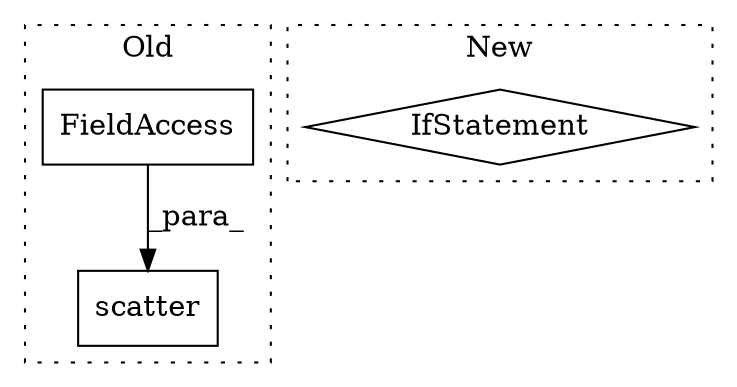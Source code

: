 digraph G {
subgraph cluster0 {
1 [label="scatter" a="32" s="1676,1741" l="8,1" shape="box"];
3 [label="FieldAccess" a="22" s="1729" l="12" shape="box"];
label = "Old";
style="dotted";
}
subgraph cluster1 {
2 [label="IfStatement" a="25" s="1553" l="22" shape="diamond"];
label = "New";
style="dotted";
}
3 -> 1 [label="_para_"];
}